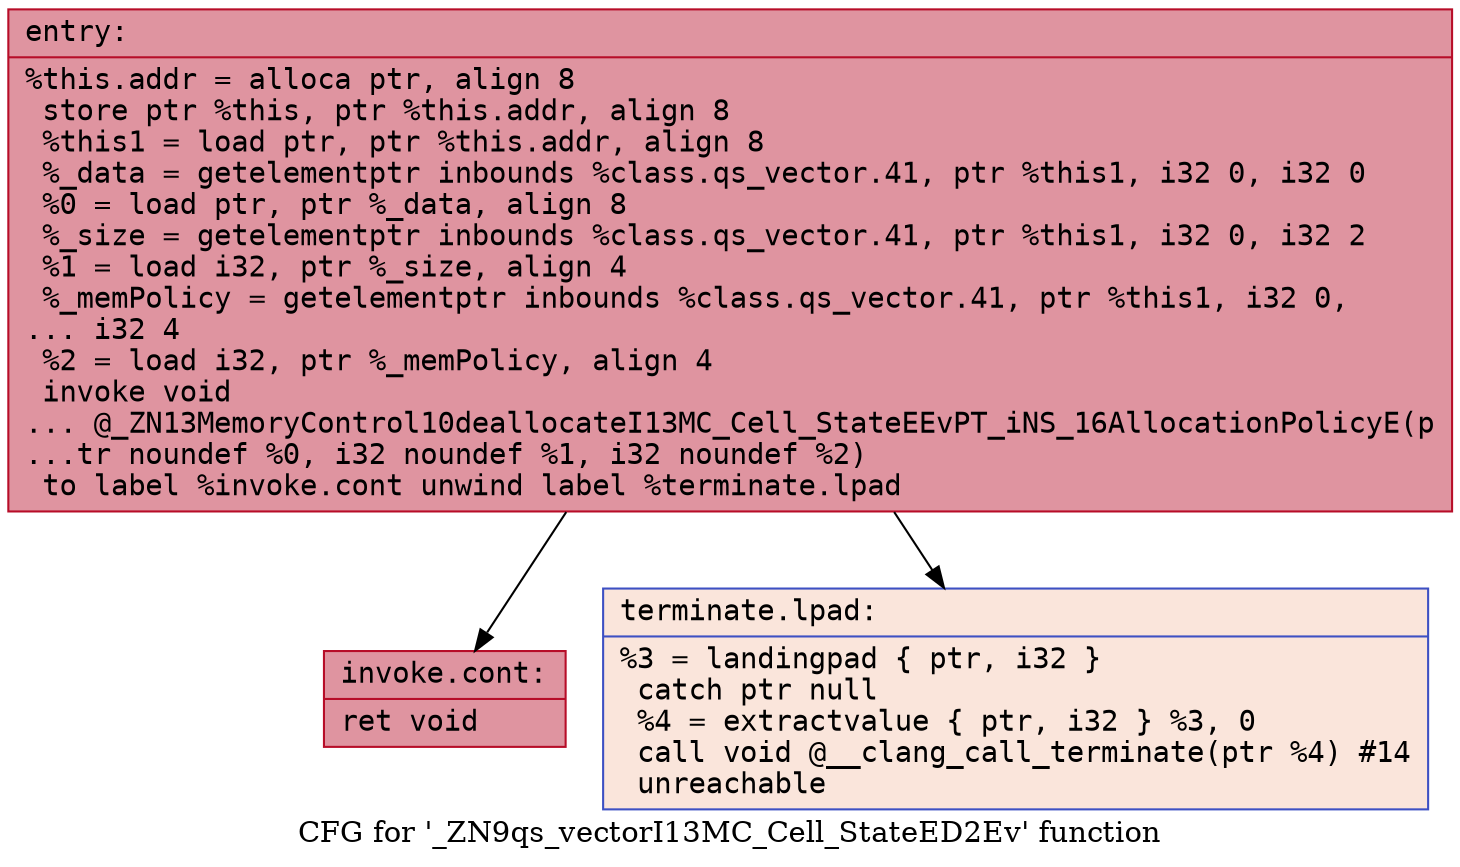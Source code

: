 digraph "CFG for '_ZN9qs_vectorI13MC_Cell_StateED2Ev' function" {
	label="CFG for '_ZN9qs_vectorI13MC_Cell_StateED2Ev' function";

	Node0x564271a886c0 [shape=record,color="#b70d28ff", style=filled, fillcolor="#b70d2870" fontname="Courier",label="{entry:\l|  %this.addr = alloca ptr, align 8\l  store ptr %this, ptr %this.addr, align 8\l  %this1 = load ptr, ptr %this.addr, align 8\l  %_data = getelementptr inbounds %class.qs_vector.41, ptr %this1, i32 0, i32 0\l  %0 = load ptr, ptr %_data, align 8\l  %_size = getelementptr inbounds %class.qs_vector.41, ptr %this1, i32 0, i32 2\l  %1 = load i32, ptr %_size, align 4\l  %_memPolicy = getelementptr inbounds %class.qs_vector.41, ptr %this1, i32 0,\l... i32 4\l  %2 = load i32, ptr %_memPolicy, align 4\l  invoke void\l... @_ZN13MemoryControl10deallocateI13MC_Cell_StateEEvPT_iNS_16AllocationPolicyE(p\l...tr noundef %0, i32 noundef %1, i32 noundef %2)\l          to label %invoke.cont unwind label %terminate.lpad\l}"];
	Node0x564271a886c0 -> Node0x564271a88c30[tooltip="entry -> invoke.cont\nProbability 100.00%" ];
	Node0x564271a886c0 -> Node0x564271a88d10[tooltip="entry -> terminate.lpad\nProbability 0.00%" ];
	Node0x564271a88c30 [shape=record,color="#b70d28ff", style=filled, fillcolor="#b70d2870" fontname="Courier",label="{invoke.cont:\l|  ret void\l}"];
	Node0x564271a88d10 [shape=record,color="#3d50c3ff", style=filled, fillcolor="#f4c5ad70" fontname="Courier",label="{terminate.lpad:\l|  %3 = landingpad \{ ptr, i32 \}\l          catch ptr null\l  %4 = extractvalue \{ ptr, i32 \} %3, 0\l  call void @__clang_call_terminate(ptr %4) #14\l  unreachable\l}"];
}
